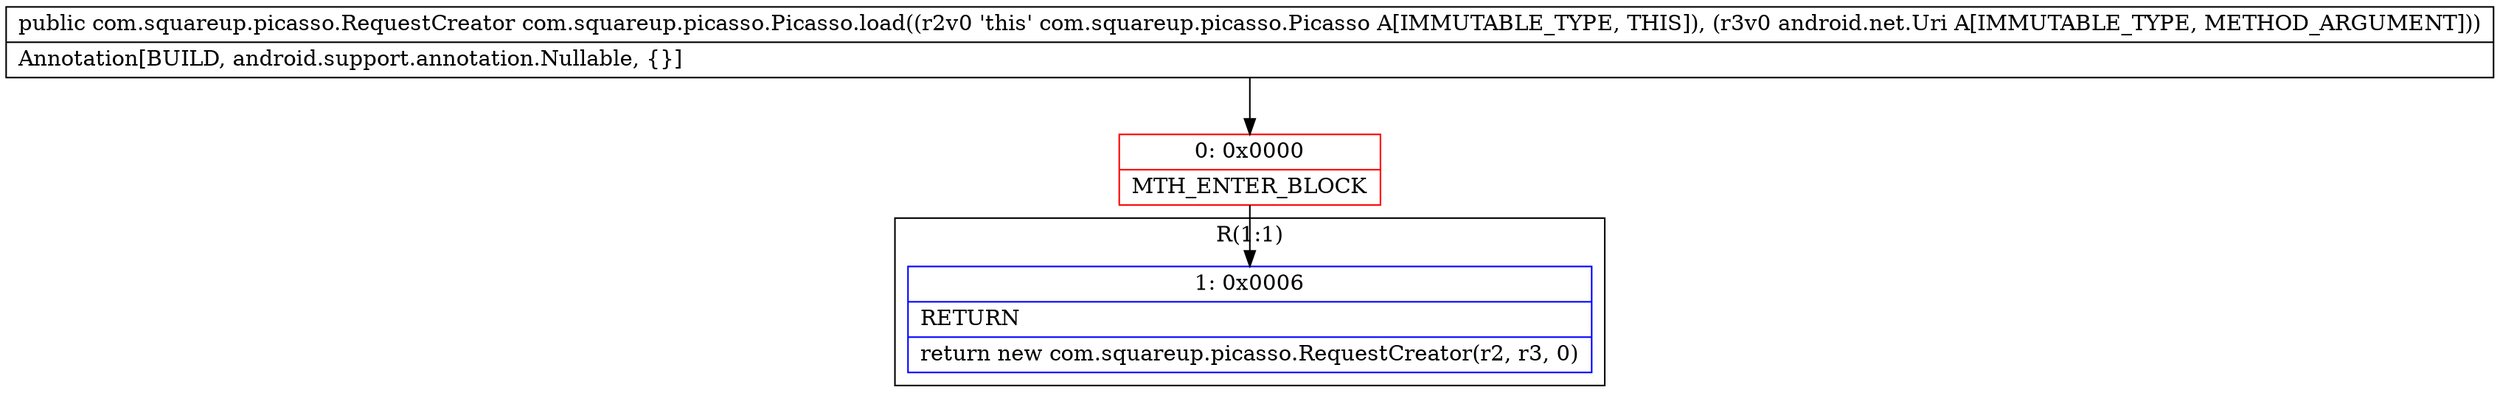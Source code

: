 digraph "CFG forcom.squareup.picasso.Picasso.load(Landroid\/net\/Uri;)Lcom\/squareup\/picasso\/RequestCreator;" {
subgraph cluster_Region_1644453964 {
label = "R(1:1)";
node [shape=record,color=blue];
Node_1 [shape=record,label="{1\:\ 0x0006|RETURN\l|return new com.squareup.picasso.RequestCreator(r2, r3, 0)\l}"];
}
Node_0 [shape=record,color=red,label="{0\:\ 0x0000|MTH_ENTER_BLOCK\l}"];
MethodNode[shape=record,label="{public com.squareup.picasso.RequestCreator com.squareup.picasso.Picasso.load((r2v0 'this' com.squareup.picasso.Picasso A[IMMUTABLE_TYPE, THIS]), (r3v0 android.net.Uri A[IMMUTABLE_TYPE, METHOD_ARGUMENT]))  | Annotation[BUILD, android.support.annotation.Nullable, \{\}]\l}"];
MethodNode -> Node_0;
Node_0 -> Node_1;
}

